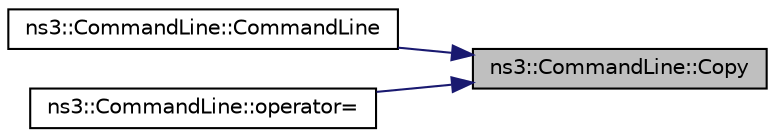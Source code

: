 digraph "ns3::CommandLine::Copy"
{
 // LATEX_PDF_SIZE
  edge [fontname="Helvetica",fontsize="10",labelfontname="Helvetica",labelfontsize="10"];
  node [fontname="Helvetica",fontsize="10",shape=record];
  rankdir="RL";
  Node1 [label="ns3::CommandLine::Copy",height=0.2,width=0.4,color="black", fillcolor="grey75", style="filled", fontcolor="black",tooltip="Copy constructor."];
  Node1 -> Node2 [dir="back",color="midnightblue",fontsize="10",style="solid",fontname="Helvetica"];
  Node2 [label="ns3::CommandLine::CommandLine",height=0.2,width=0.4,color="black", fillcolor="white", style="filled",URL="$classns3_1_1_command_line.html#adfe4b2ca640421a354e013c41067211d",tooltip="Copy constructor."];
  Node1 -> Node3 [dir="back",color="midnightblue",fontsize="10",style="solid",fontname="Helvetica"];
  Node3 [label="ns3::CommandLine::operator=",height=0.2,width=0.4,color="black", fillcolor="white", style="filled",URL="$classns3_1_1_command_line.html#aef891f537cdd07c04e493520d188deb1",tooltip="Assignment."];
}
